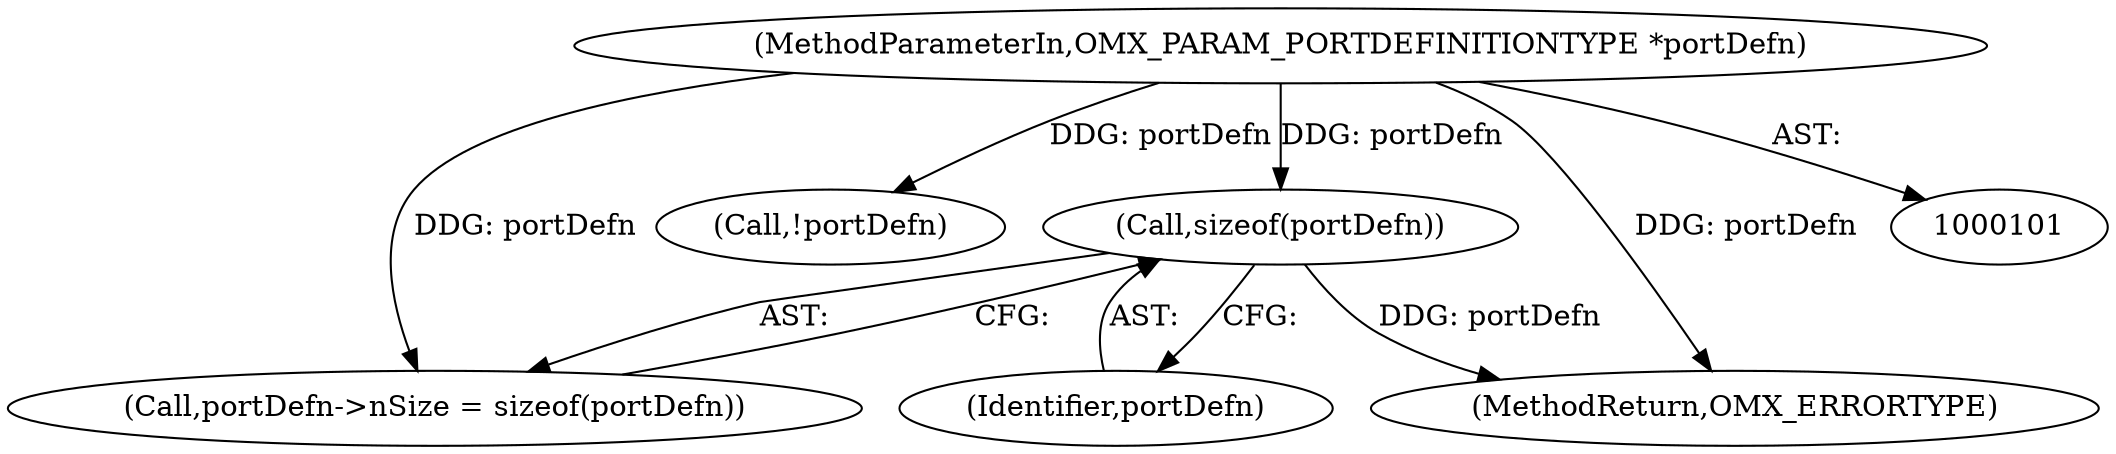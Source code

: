 digraph "0_Android_560ccdb509a7b86186fac0fce1b25bd9a3e6a6e8_3@API" {
"1000128" [label="(Call,sizeof(portDefn))"];
"1000102" [label="(MethodParameterIn,OMX_PARAM_PORTDEFINITIONTYPE *portDefn)"];
"1000129" [label="(Identifier,portDefn)"];
"1000110" [label="(Call,!portDefn)"];
"1000128" [label="(Call,sizeof(portDefn))"];
"1000124" [label="(Call,portDefn->nSize = sizeof(portDefn))"];
"1000102" [label="(MethodParameterIn,OMX_PARAM_PORTDEFINITIONTYPE *portDefn)"];
"1000641" [label="(MethodReturn,OMX_ERRORTYPE)"];
"1000128" -> "1000124"  [label="AST: "];
"1000128" -> "1000129"  [label="CFG: "];
"1000129" -> "1000128"  [label="AST: "];
"1000124" -> "1000128"  [label="CFG: "];
"1000128" -> "1000641"  [label="DDG: portDefn"];
"1000102" -> "1000128"  [label="DDG: portDefn"];
"1000102" -> "1000101"  [label="AST: "];
"1000102" -> "1000641"  [label="DDG: portDefn"];
"1000102" -> "1000110"  [label="DDG: portDefn"];
"1000102" -> "1000124"  [label="DDG: portDefn"];
}
